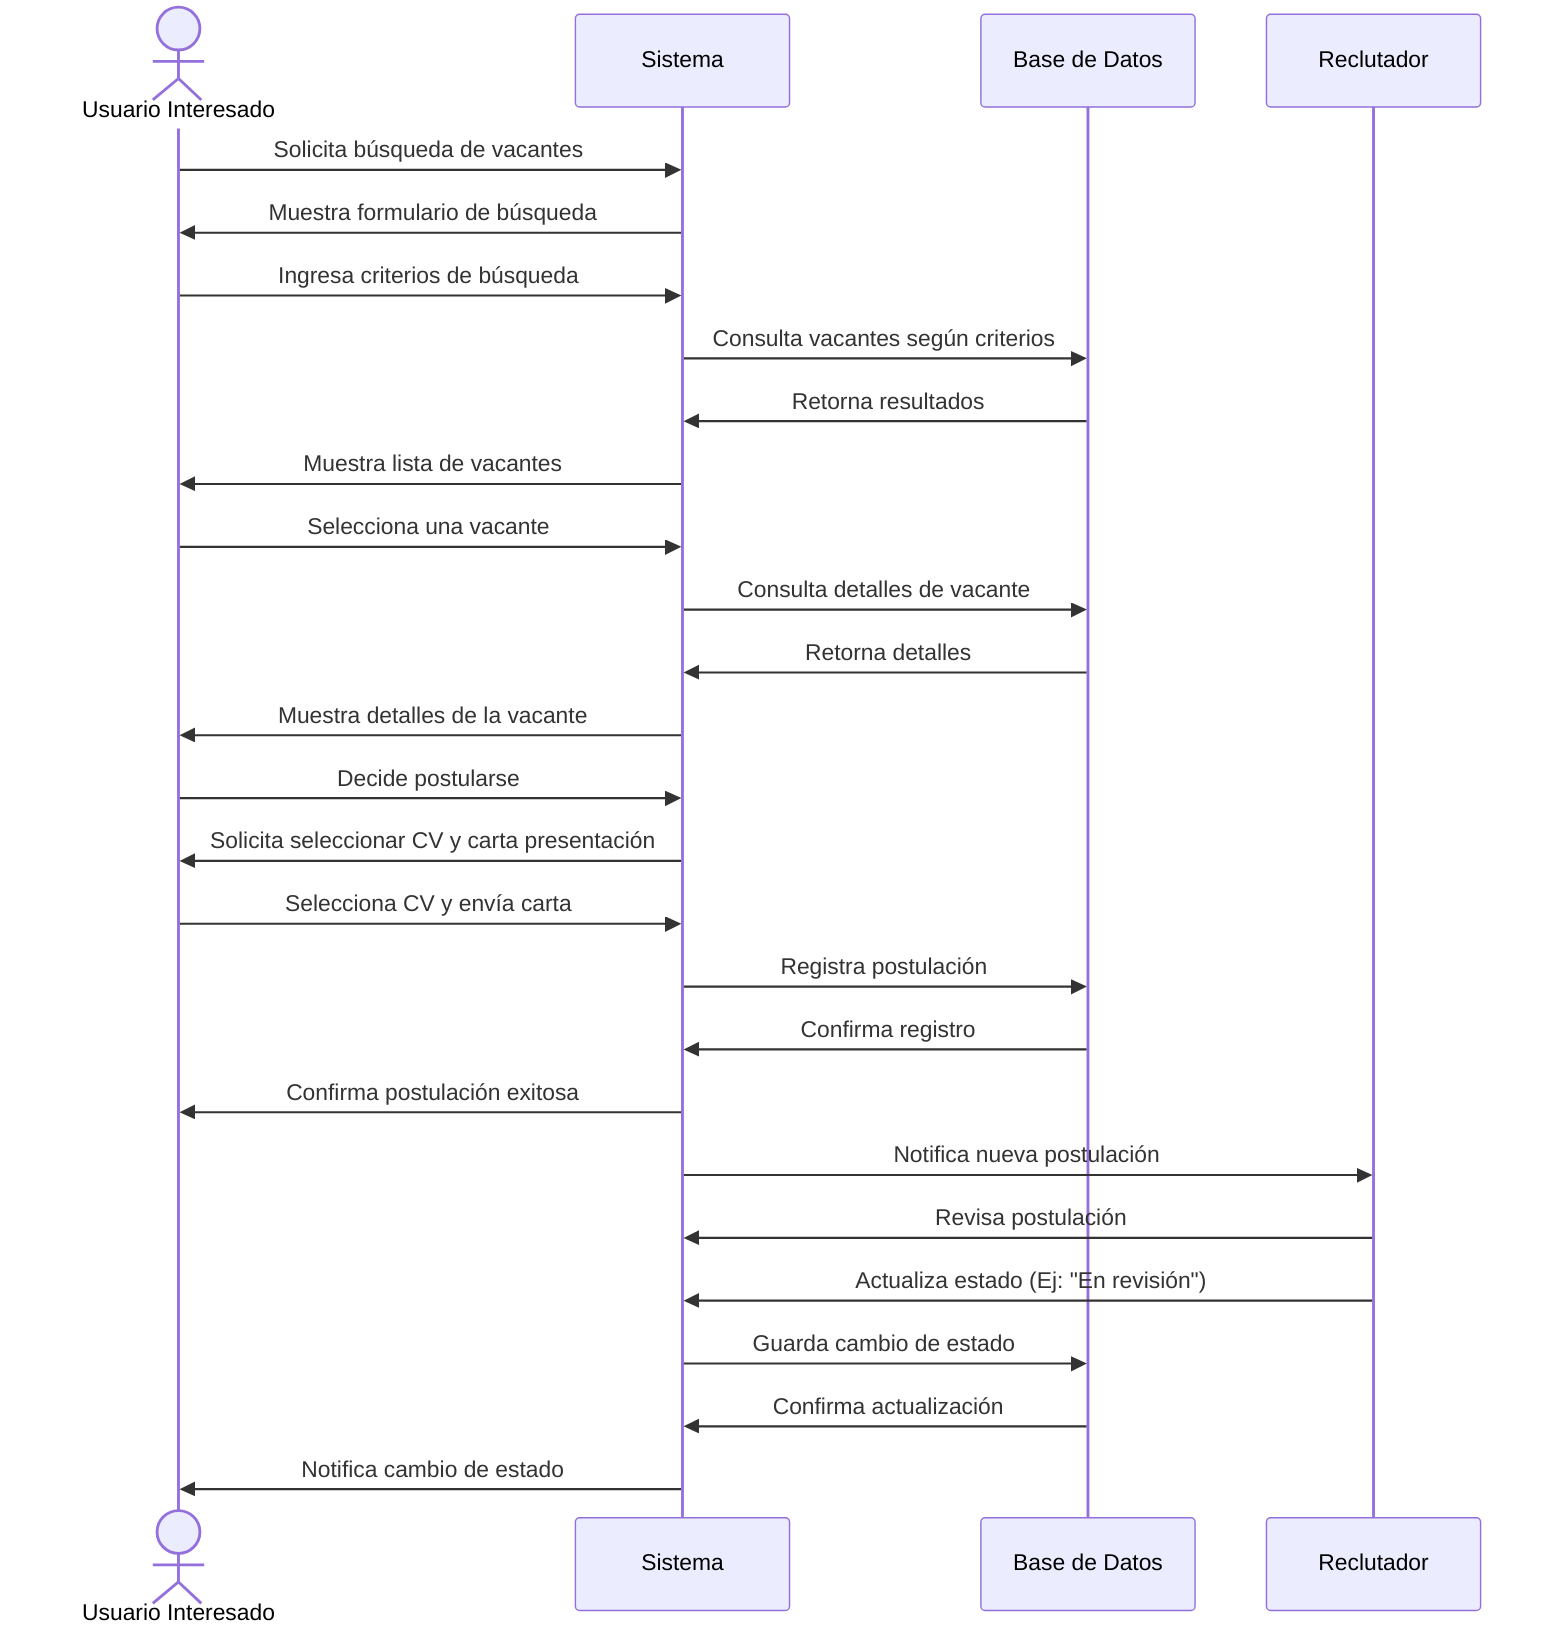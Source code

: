 sequenceDiagram
    actor UI as Usuario Interesado
    participant S as Sistema
    participant BD as Base de Datos
    participant R as Reclutador
    
    UI->>S: Solicita búsqueda de vacantes
    S->>UI: Muestra formulario de búsqueda
    UI->>S: Ingresa criterios de búsqueda
    S->>BD: Consulta vacantes según criterios
    BD->>S: Retorna resultados
    S->>UI: Muestra lista de vacantes
    UI->>S: Selecciona una vacante
    S->>BD: Consulta detalles de vacante
    BD->>S: Retorna detalles
    S->>UI: Muestra detalles de la vacante
    UI->>S: Decide postularse
    S->>UI: Solicita seleccionar CV y carta presentación
    UI->>S: Selecciona CV y envía carta
    S->>BD: Registra postulación
    BD->>S: Confirma registro
    S->>UI: Confirma postulación exitosa
    S->>R: Notifica nueva postulación
    R->>S: Revisa postulación
    R->>S: Actualiza estado (Ej: "En revisión")
    S->>BD: Guarda cambio de estado
    BD->>S: Confirma actualización
    S->>UI: Notifica cambio de estado